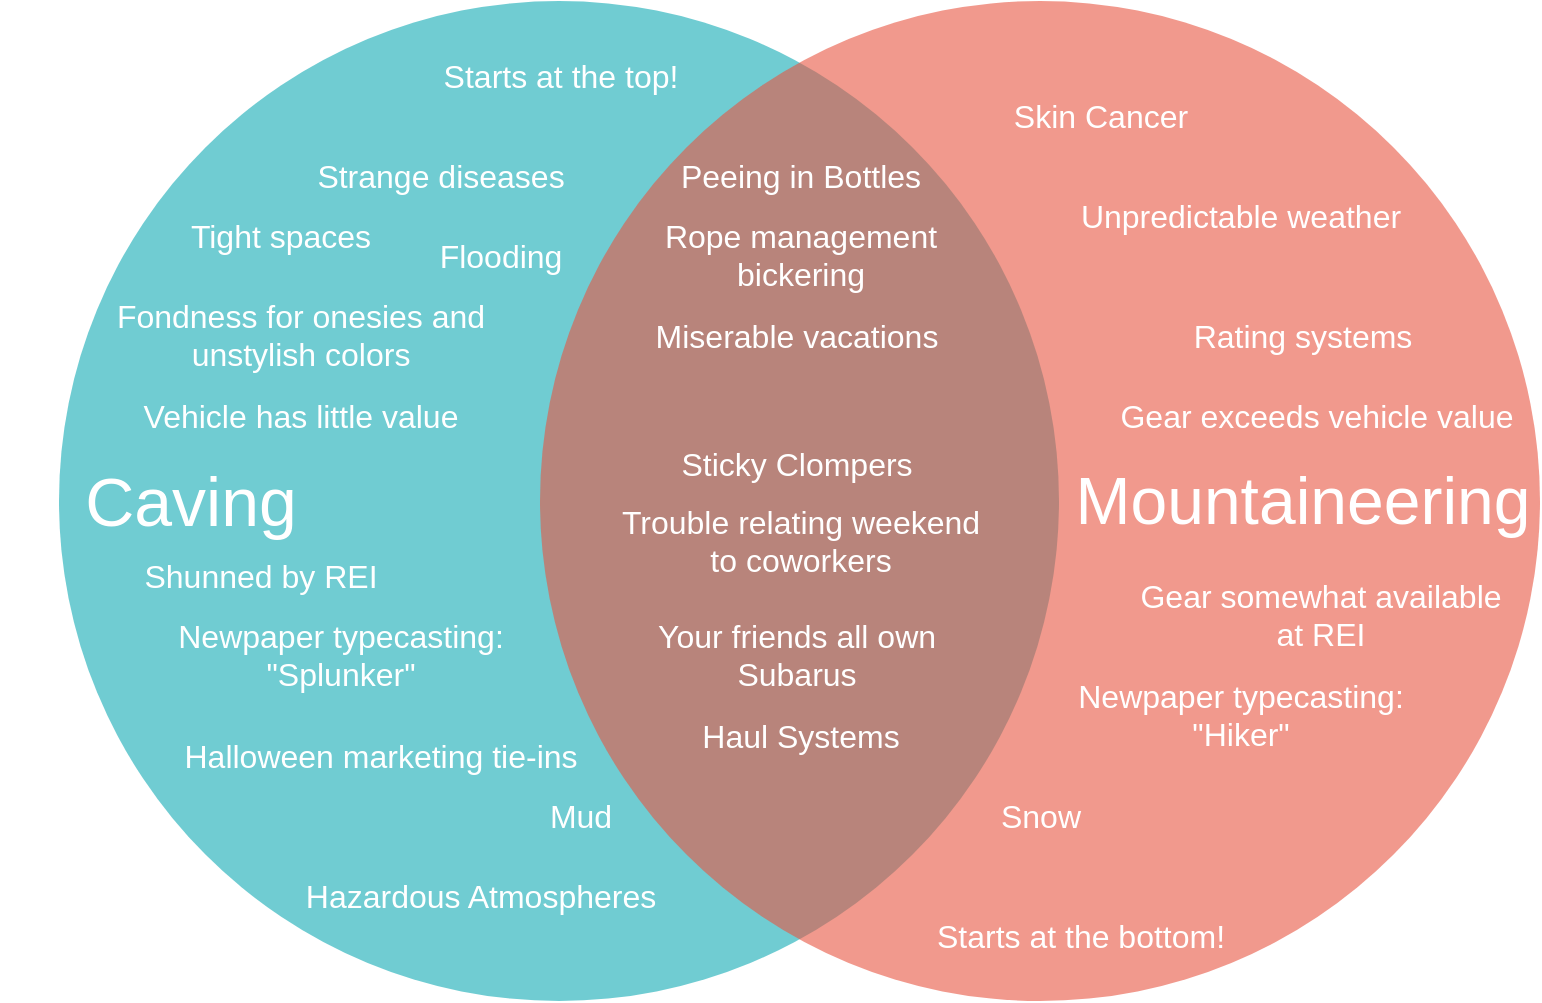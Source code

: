 <mxfile version="12.6.8" type="github">
  <diagram id="3228e29e-7158-1315-38df-8450db1d8a1d" name="Page-1">
    <mxGraphModel dx="1112" dy="849" grid="1" gridSize="10" guides="1" tooltips="1" connect="1" arrows="1" fold="1" page="1" pageScale="1" pageWidth="1169" pageHeight="827" background="#ffffff" math="0" shadow="0">
      <root>
        <mxCell id="0"/>
        <mxCell id="1" parent="0"/>
        <mxCell id="21532" value="" style="ellipse;fillColor=#12AAB5;opacity=60;strokeColor=none;html=1;fontColor=#FFFFFF;" parent="1" vertex="1">
          <mxGeometry x="179.5" y="18.5" width="500" height="500" as="geometry"/>
        </mxCell>
        <mxCell id="21533" value="" style="ellipse;fillColor=#e85642;opacity=60;strokeColor=none;html=1;fontColor=#FFFFFF;" parent="1" vertex="1">
          <mxGeometry x="420" y="18.5" width="500" height="500" as="geometry"/>
        </mxCell>
        <mxCell id="21534" value="&lt;font style=&quot;font-size: 34px&quot;&gt;Caving&lt;/font&gt;" style="text;fontSize=24;align=center;verticalAlign=middle;html=1;fontColor=#FFFFFF;" parent="1" vertex="1">
          <mxGeometry x="150" y="233.5" width="190" height="70" as="geometry"/>
        </mxCell>
        <mxCell id="21535" value="&lt;font style=&quot;font-size: 33px&quot;&gt;Mountaineering&lt;/font&gt;" style="text;fontSize=24;align=center;verticalAlign=middle;html=1;fontColor=#FFFFFF;" parent="1" vertex="1">
          <mxGeometry x="706" y="233" width="190" height="70" as="geometry"/>
        </mxCell>
        <mxCell id="21537" value="Peeing in Bottles" style="text;align=center;html=1;fontColor=#FFFFFF;fontSize=16;" parent="1" vertex="1">
          <mxGeometry x="530" y="90" width="40" height="40" as="geometry"/>
        </mxCell>
        <mxCell id="21538" value="Starts at the top!" style="text;align=center;html=1;fontColor=#FFFFFF;fontSize=16;" parent="1" vertex="1">
          <mxGeometry x="409.5" y="40" width="40" height="40" as="geometry"/>
        </mxCell>
        <mxCell id="21539" value="Starts at the bottom!" style="text;align=center;html=1;fontColor=#FFFFFF;fontSize=16;" parent="1" vertex="1">
          <mxGeometry x="670" y="470" width="40" height="40" as="geometry"/>
        </mxCell>
        <mxCell id="21540" value="Sticky Clompers" style="text;align=center;html=1;fontColor=#FFFFFF;fontSize=16;" parent="1" vertex="1">
          <mxGeometry x="527.5" y="233.5" width="40" height="40" as="geometry"/>
        </mxCell>
        <mxCell id="k5Q_1SbnG-4EYqc-haiw-21540" value="&lt;div&gt;Rope management&lt;/div&gt;&lt;div&gt;bickering&lt;br&gt;&lt;/div&gt;" style="text;align=center;html=1;fontColor=#FFFFFF;fontSize=16;" parent="1" vertex="1">
          <mxGeometry x="530" y="120" width="40" height="40" as="geometry"/>
        </mxCell>
        <mxCell id="k5Q_1SbnG-4EYqc-haiw-21544" value="Miserable vacations" style="text;align=center;html=1;fontColor=#FFFFFF;fontSize=16;" parent="1" vertex="1">
          <mxGeometry x="525.5" y="170" width="44" height="40" as="geometry"/>
        </mxCell>
        <mxCell id="k5Q_1SbnG-4EYqc-haiw-21545" value="Skin Cancer" style="text;align=center;html=1;fontColor=#FFFFFF;fontSize=16;" parent="1" vertex="1">
          <mxGeometry x="679.5" y="60" width="40" height="40" as="geometry"/>
        </mxCell>
        <mxCell id="k5Q_1SbnG-4EYqc-haiw-21546" value="Strange diseases" style="text;align=center;html=1;fontColor=#FFFFFF;fontSize=16;" parent="1" vertex="1">
          <mxGeometry x="350" y="90" width="40" height="40" as="geometry"/>
        </mxCell>
        <mxCell id="k5Q_1SbnG-4EYqc-haiw-21547" value="Tight spaces" style="text;align=center;html=1;fontColor=#FFFFFF;fontSize=16;" parent="1" vertex="1">
          <mxGeometry x="270" y="120" width="40" height="40" as="geometry"/>
        </mxCell>
        <mxCell id="k5Q_1SbnG-4EYqc-haiw-21548" value="Unpredictable weather" style="text;align=center;html=1;fontColor=#FFFFFF;fontSize=16;" parent="1" vertex="1">
          <mxGeometry x="750" y="110" width="40" height="40" as="geometry"/>
        </mxCell>
        <mxCell id="j7XDGhFaV4TOFL3fgutA-21543" value="Flooding" style="text;align=center;html=1;fontColor=#FFFFFF;fontSize=16;" vertex="1" parent="1">
          <mxGeometry x="380" y="130" width="40" height="40" as="geometry"/>
        </mxCell>
        <mxCell id="j7XDGhFaV4TOFL3fgutA-21544" value="&lt;div&gt;Trouble relating weekend&lt;/div&gt;&lt;div&gt;to coworkers&lt;br&gt;&lt;/div&gt;" style="text;align=center;html=1;fontColor=#FFFFFF;fontSize=16;" vertex="1" parent="1">
          <mxGeometry x="530" y="263" width="40" height="40" as="geometry"/>
        </mxCell>
        <mxCell id="j7XDGhFaV4TOFL3fgutA-21548" value="&lt;div&gt;Fondness for onesies and&lt;/div&gt;&lt;div&gt;unstylish colors&lt;br&gt;&lt;/div&gt;" style="text;align=center;html=1;fontColor=#FFFFFF;fontSize=16;" vertex="1" parent="1">
          <mxGeometry x="280" y="160" width="40" height="40" as="geometry"/>
        </mxCell>
        <mxCell id="j7XDGhFaV4TOFL3fgutA-21550" value="&lt;div&gt;Gear somewhat available &lt;br&gt;&lt;/div&gt;&lt;div&gt;at REI&lt;/div&gt;" style="text;align=center;html=1;fontColor=#FFFFFF;fontSize=16;" vertex="1" parent="1">
          <mxGeometry x="790" y="300" width="40" height="40" as="geometry"/>
        </mxCell>
        <mxCell id="j7XDGhFaV4TOFL3fgutA-21551" value="Shunned by REI" style="text;align=center;html=1;fontColor=#FFFFFF;fontSize=16;" vertex="1" parent="1">
          <mxGeometry x="260" y="290" width="40" height="40" as="geometry"/>
        </mxCell>
        <mxCell id="j7XDGhFaV4TOFL3fgutA-21553" value="&lt;div&gt;Newpaper typecasting: &lt;br&gt;&lt;/div&gt;&lt;div&gt;&quot;Splunker&quot;&lt;/div&gt;" style="text;align=center;html=1;fontColor=#FFFFFF;fontSize=16;" vertex="1" parent="1">
          <mxGeometry x="300" y="320" width="40" height="40" as="geometry"/>
        </mxCell>
        <mxCell id="j7XDGhFaV4TOFL3fgutA-21554" value="&lt;div&gt;Newpaper typecasting: &lt;br&gt;&lt;/div&gt;&lt;div&gt;&quot;Hiker&quot;&lt;/div&gt;" style="text;align=center;html=1;fontColor=#FFFFFF;fontSize=16;" vertex="1" parent="1">
          <mxGeometry x="750" y="350" width="40" height="40" as="geometry"/>
        </mxCell>
        <mxCell id="j7XDGhFaV4TOFL3fgutA-21555" value="Mud" style="text;align=center;html=1;fontColor=#FFFFFF;fontSize=16;" vertex="1" parent="1">
          <mxGeometry x="420" y="410" width="40" height="40" as="geometry"/>
        </mxCell>
        <mxCell id="j7XDGhFaV4TOFL3fgutA-21556" value="Snow" style="text;align=center;html=1;fontColor=#FFFFFF;fontSize=16;" vertex="1" parent="1">
          <mxGeometry x="650" y="410" width="40" height="40" as="geometry"/>
        </mxCell>
        <mxCell id="j7XDGhFaV4TOFL3fgutA-21557" value="Rating systems" style="text;align=center;html=1;fontColor=#FFFFFF;fontSize=16;" vertex="1" parent="1">
          <mxGeometry x="781" y="170" width="40" height="40" as="geometry"/>
        </mxCell>
        <mxCell id="j7XDGhFaV4TOFL3fgutA-21558" value="&lt;div&gt;Your friends all own&lt;/div&gt;&lt;div&gt;Subarus&lt;/div&gt;" style="text;align=center;html=1;fontColor=#FFFFFF;fontSize=16;" vertex="1" parent="1">
          <mxGeometry x="528" y="320" width="40" height="40" as="geometry"/>
        </mxCell>
        <mxCell id="j7XDGhFaV4TOFL3fgutA-21559" value="Hazardous Atmospheres" style="text;align=center;html=1;fontColor=#FFFFFF;fontSize=16;" vertex="1" parent="1">
          <mxGeometry x="369.5" y="450" width="40" height="40" as="geometry"/>
        </mxCell>
        <mxCell id="j7XDGhFaV4TOFL3fgutA-21560" value="Haul Systems" style="text;align=center;html=1;fontColor=#FFFFFF;fontSize=16;" vertex="1" parent="1">
          <mxGeometry x="530" y="370" width="40" height="40" as="geometry"/>
        </mxCell>
        <mxCell id="j7XDGhFaV4TOFL3fgutA-21561" value="&lt;div&gt;Gear exceeds vehicle value&lt;br&gt;&lt;/div&gt;" style="text;align=center;html=1;fontColor=#FFFFFF;fontSize=16;" vertex="1" parent="1">
          <mxGeometry x="786" y="210" width="44" height="40" as="geometry"/>
        </mxCell>
        <mxCell id="j7XDGhFaV4TOFL3fgutA-21562" value="Halloween marketing tie-ins" style="text;align=center;html=1;fontColor=#FFFFFF;fontSize=16;" vertex="1" parent="1">
          <mxGeometry x="320" y="380" width="40" height="40" as="geometry"/>
        </mxCell>
        <mxCell id="j7XDGhFaV4TOFL3fgutA-21563" value="Vehicle has little value" style="text;align=center;html=1;fontColor=#FFFFFF;fontSize=16;" vertex="1" parent="1">
          <mxGeometry x="280" y="210" width="40" height="40" as="geometry"/>
        </mxCell>
      </root>
    </mxGraphModel>
  </diagram>
</mxfile>
